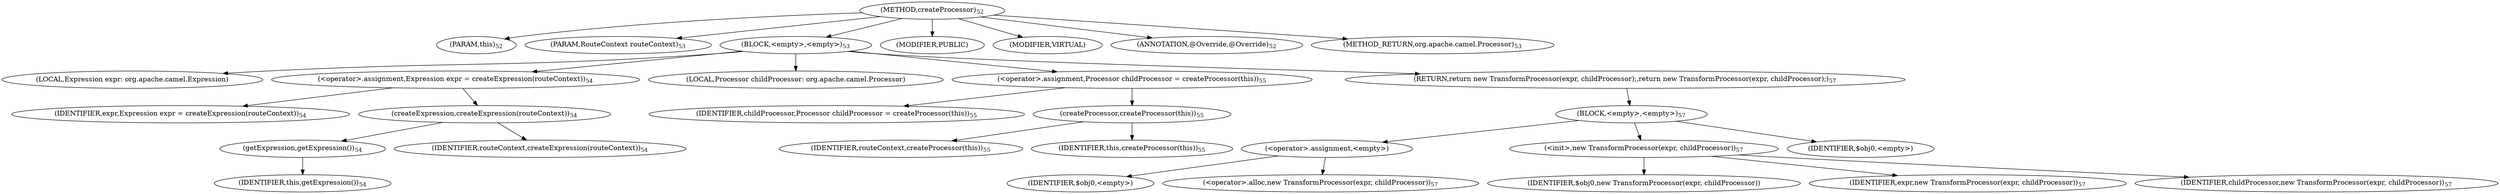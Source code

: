 digraph "createProcessor" {  
"50" [label = <(METHOD,createProcessor)<SUB>52</SUB>> ]
"8" [label = <(PARAM,this)<SUB>52</SUB>> ]
"51" [label = <(PARAM,RouteContext routeContext)<SUB>53</SUB>> ]
"52" [label = <(BLOCK,&lt;empty&gt;,&lt;empty&gt;)<SUB>53</SUB>> ]
"53" [label = <(LOCAL,Expression expr: org.apache.camel.Expression)> ]
"54" [label = <(&lt;operator&gt;.assignment,Expression expr = createExpression(routeContext))<SUB>54</SUB>> ]
"55" [label = <(IDENTIFIER,expr,Expression expr = createExpression(routeContext))<SUB>54</SUB>> ]
"56" [label = <(createExpression,createExpression(routeContext))<SUB>54</SUB>> ]
"57" [label = <(getExpression,getExpression())<SUB>54</SUB>> ]
"7" [label = <(IDENTIFIER,this,getExpression())<SUB>54</SUB>> ]
"58" [label = <(IDENTIFIER,routeContext,createExpression(routeContext))<SUB>54</SUB>> ]
"59" [label = <(LOCAL,Processor childProcessor: org.apache.camel.Processor)> ]
"60" [label = <(&lt;operator&gt;.assignment,Processor childProcessor = createProcessor(this))<SUB>55</SUB>> ]
"61" [label = <(IDENTIFIER,childProcessor,Processor childProcessor = createProcessor(this))<SUB>55</SUB>> ]
"62" [label = <(createProcessor,createProcessor(this))<SUB>55</SUB>> ]
"63" [label = <(IDENTIFIER,routeContext,createProcessor(this))<SUB>55</SUB>> ]
"9" [label = <(IDENTIFIER,this,createProcessor(this))<SUB>55</SUB>> ]
"64" [label = <(RETURN,return new TransformProcessor(expr, childProcessor);,return new TransformProcessor(expr, childProcessor);)<SUB>57</SUB>> ]
"65" [label = <(BLOCK,&lt;empty&gt;,&lt;empty&gt;)<SUB>57</SUB>> ]
"66" [label = <(&lt;operator&gt;.assignment,&lt;empty&gt;)> ]
"67" [label = <(IDENTIFIER,$obj0,&lt;empty&gt;)> ]
"68" [label = <(&lt;operator&gt;.alloc,new TransformProcessor(expr, childProcessor))<SUB>57</SUB>> ]
"69" [label = <(&lt;init&gt;,new TransformProcessor(expr, childProcessor))<SUB>57</SUB>> ]
"70" [label = <(IDENTIFIER,$obj0,new TransformProcessor(expr, childProcessor))> ]
"71" [label = <(IDENTIFIER,expr,new TransformProcessor(expr, childProcessor))<SUB>57</SUB>> ]
"72" [label = <(IDENTIFIER,childProcessor,new TransformProcessor(expr, childProcessor))<SUB>57</SUB>> ]
"73" [label = <(IDENTIFIER,$obj0,&lt;empty&gt;)> ]
"74" [label = <(MODIFIER,PUBLIC)> ]
"75" [label = <(MODIFIER,VIRTUAL)> ]
"76" [label = <(ANNOTATION,@Override,@Override)<SUB>52</SUB>> ]
"77" [label = <(METHOD_RETURN,org.apache.camel.Processor)<SUB>53</SUB>> ]
  "50" -> "8" 
  "50" -> "51" 
  "50" -> "52" 
  "50" -> "74" 
  "50" -> "75" 
  "50" -> "76" 
  "50" -> "77" 
  "52" -> "53" 
  "52" -> "54" 
  "52" -> "59" 
  "52" -> "60" 
  "52" -> "64" 
  "54" -> "55" 
  "54" -> "56" 
  "56" -> "57" 
  "56" -> "58" 
  "57" -> "7" 
  "60" -> "61" 
  "60" -> "62" 
  "62" -> "63" 
  "62" -> "9" 
  "64" -> "65" 
  "65" -> "66" 
  "65" -> "69" 
  "65" -> "73" 
  "66" -> "67" 
  "66" -> "68" 
  "69" -> "70" 
  "69" -> "71" 
  "69" -> "72" 
}
